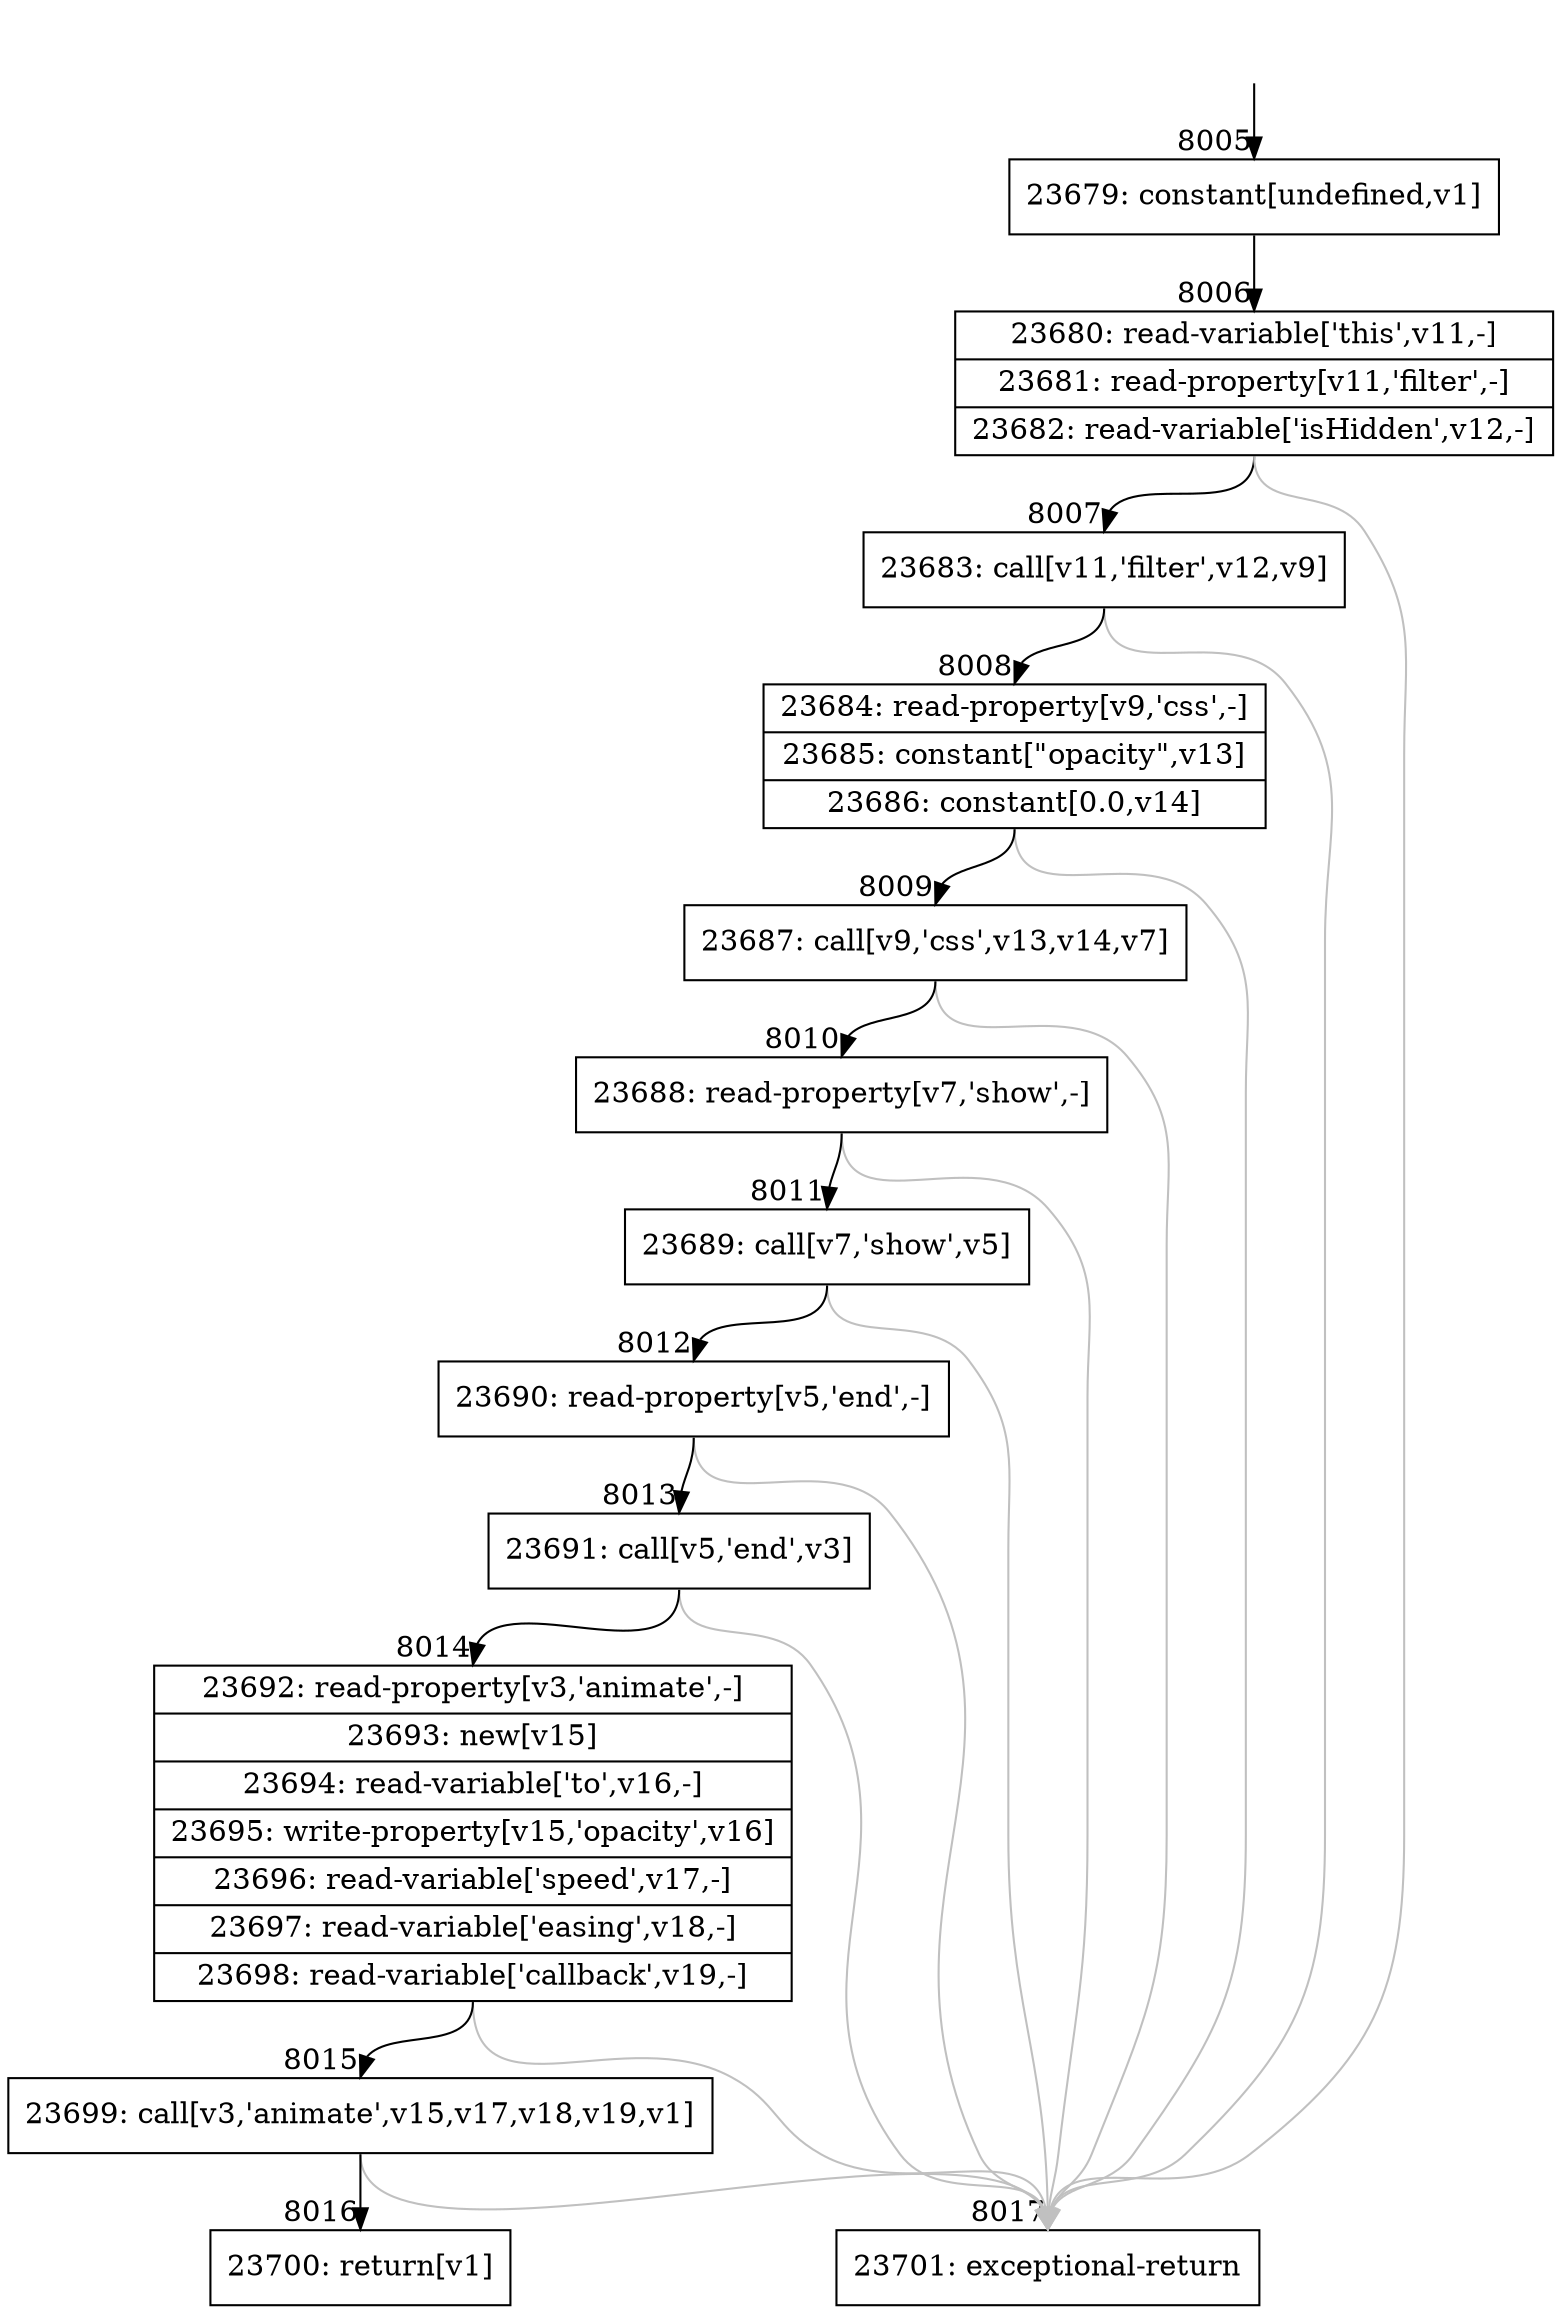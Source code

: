 digraph {
rankdir="TD"
BB_entry514[shape=none,label=""];
BB_entry514 -> BB8005 [tailport=s, headport=n, headlabel="    8005"]
BB8005 [shape=record label="{23679: constant[undefined,v1]}" ] 
BB8005 -> BB8006 [tailport=s, headport=n, headlabel="      8006"]
BB8006 [shape=record label="{23680: read-variable['this',v11,-]|23681: read-property[v11,'filter',-]|23682: read-variable['isHidden',v12,-]}" ] 
BB8006 -> BB8007 [tailport=s, headport=n, headlabel="      8007"]
BB8006 -> BB8017 [tailport=s, headport=n, color=gray, headlabel="      8017"]
BB8007 [shape=record label="{23683: call[v11,'filter',v12,v9]}" ] 
BB8007 -> BB8008 [tailport=s, headport=n, headlabel="      8008"]
BB8007 -> BB8017 [tailport=s, headport=n, color=gray]
BB8008 [shape=record label="{23684: read-property[v9,'css',-]|23685: constant[\"opacity\",v13]|23686: constant[0.0,v14]}" ] 
BB8008 -> BB8009 [tailport=s, headport=n, headlabel="      8009"]
BB8008 -> BB8017 [tailport=s, headport=n, color=gray]
BB8009 [shape=record label="{23687: call[v9,'css',v13,v14,v7]}" ] 
BB8009 -> BB8010 [tailport=s, headport=n, headlabel="      8010"]
BB8009 -> BB8017 [tailport=s, headport=n, color=gray]
BB8010 [shape=record label="{23688: read-property[v7,'show',-]}" ] 
BB8010 -> BB8011 [tailport=s, headport=n, headlabel="      8011"]
BB8010 -> BB8017 [tailport=s, headport=n, color=gray]
BB8011 [shape=record label="{23689: call[v7,'show',v5]}" ] 
BB8011 -> BB8012 [tailport=s, headport=n, headlabel="      8012"]
BB8011 -> BB8017 [tailport=s, headport=n, color=gray]
BB8012 [shape=record label="{23690: read-property[v5,'end',-]}" ] 
BB8012 -> BB8013 [tailport=s, headport=n, headlabel="      8013"]
BB8012 -> BB8017 [tailport=s, headport=n, color=gray]
BB8013 [shape=record label="{23691: call[v5,'end',v3]}" ] 
BB8013 -> BB8014 [tailport=s, headport=n, headlabel="      8014"]
BB8013 -> BB8017 [tailport=s, headport=n, color=gray]
BB8014 [shape=record label="{23692: read-property[v3,'animate',-]|23693: new[v15]|23694: read-variable['to',v16,-]|23695: write-property[v15,'opacity',v16]|23696: read-variable['speed',v17,-]|23697: read-variable['easing',v18,-]|23698: read-variable['callback',v19,-]}" ] 
BB8014 -> BB8015 [tailport=s, headport=n, headlabel="      8015"]
BB8014 -> BB8017 [tailport=s, headport=n, color=gray]
BB8015 [shape=record label="{23699: call[v3,'animate',v15,v17,v18,v19,v1]}" ] 
BB8015 -> BB8016 [tailport=s, headport=n, headlabel="      8016"]
BB8015 -> BB8017 [tailport=s, headport=n, color=gray]
BB8016 [shape=record label="{23700: return[v1]}" ] 
BB8017 [shape=record label="{23701: exceptional-return}" ] 
}
